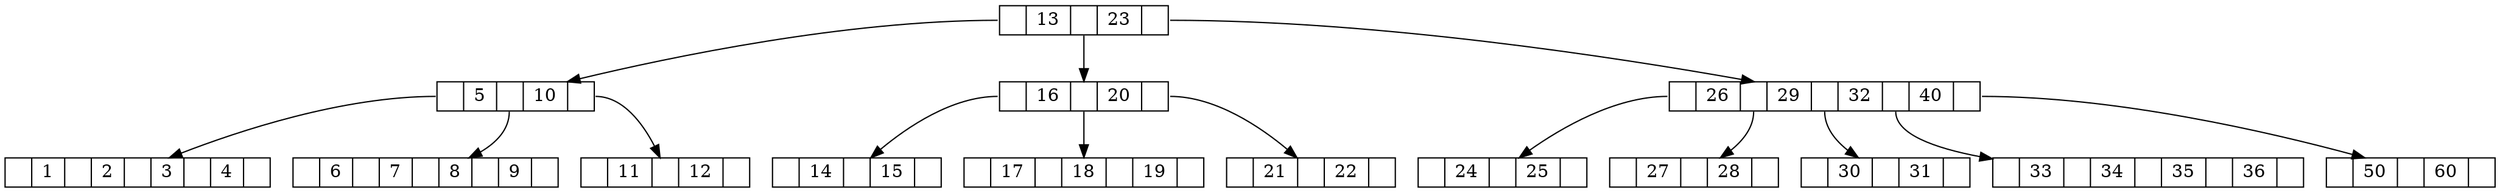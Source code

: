 digraph BTree {
  node [shape=record, height=.1];
  n758529971 [label="<p0> | 13 | <p1> | 23 | <p2>"];
  n758529971:p0 -> n97730845;
  n97730845 [label="<p0> | 5 | <p1> | 10 | <p2>"];
  n97730845:p0 -> n611437735;
  n611437735 [label="<p0> | 1 | <p1> | 2 | <p2> | 3 | <p3> | 4 | <p4>"];
  n97730845:p1 -> n100555887;
  n100555887 [label="<p0> | 6 | <p1> | 7 | <p2> | 8 | <p3> | 9 | <p4>"];
  n97730845:p2 -> n1769597131;
  n1769597131 [label="<p0> | 11 | <p1> | 12 | <p2>"];
  n758529971:p1 -> n1983747920;
  n1983747920 [label="<p0> | 16 | <p1> | 20 | <p2>"];
  n1983747920:p0 -> n1543727556;
  n1543727556 [label="<p0> | 14 | <p1> | 15 | <p2>"];
  n1983747920:p1 -> n736709391;
  n736709391 [label="<p0> | 17 | <p1> | 18 | <p2> | 19 | <p3>"];
  n1983747920:p2 -> n225493257;
  n225493257 [label="<p0> | 21 | <p1> | 22 | <p2>"];
  n758529971:p2 -> n401424608;
  n401424608 [label="<p0> | 26 | <p1> | 29 | <p2> | 32 | <p3> | 40 | <p4>"];
  n401424608:p0 -> n1348949648;
  n1348949648 [label="<p0> | 24 | <p1> | 25 | <p2>"];
  n401424608:p1 -> n834133664;
  n834133664 [label="<p0> | 27 | <p1> | 28 | <p2>"];
  n401424608:p2 -> n985934102;
  n985934102 [label="<p0> | 30 | <p1> | 31 | <p2>"];
  n401424608:p3 -> n1205044462;
  n1205044462 [label="<p0> | 33 | <p1> | 34 | <p2> | 35 | <p3> | 36 | <p4>"];
  n401424608:p4 -> n761960786;
  n761960786 [label="<p0> | 50 | <p1> | 60 | <p2>"];
}
